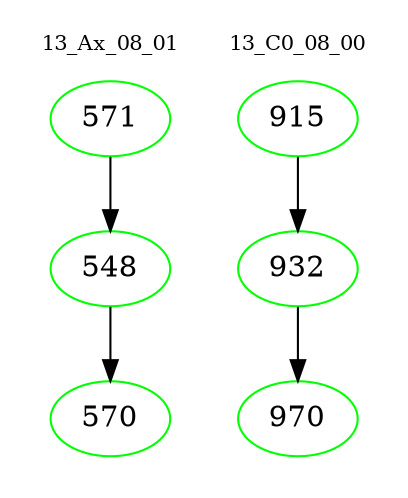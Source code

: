digraph{
subgraph cluster_0 {
color = white
label = "13_Ax_08_01";
fontsize=10;
T0_571 [label="571", color="green"]
T0_571 -> T0_548 [color="black"]
T0_548 [label="548", color="green"]
T0_548 -> T0_570 [color="black"]
T0_570 [label="570", color="green"]
}
subgraph cluster_1 {
color = white
label = "13_C0_08_00";
fontsize=10;
T1_915 [label="915", color="green"]
T1_915 -> T1_932 [color="black"]
T1_932 [label="932", color="green"]
T1_932 -> T1_970 [color="black"]
T1_970 [label="970", color="green"]
}
}
